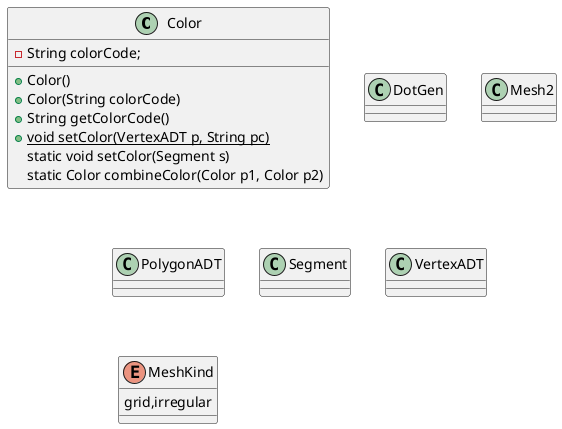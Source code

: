 @startuml
'https://plantuml.com/class-diagram


class Color{
-String colorCode;
+Color()
+Color(String colorCode)
+String getColorCode()
+{static} void setColor(VertexADT p, String pc)
static void setColor(Segment s)
static Color combineColor(Color p1, Color p2)


}


class DotGen
class Mesh2
class PolygonADT
class Segment
class VertexADT
enum MeshKind {
    grid,irregular
}

'List <|-- AbstractList
'Collection <|-- AbstractCollection
'
'Collection <|- List
'AbstractCollection <|- AbstractList
'AbstractList <|-- ArrayList




@enduml